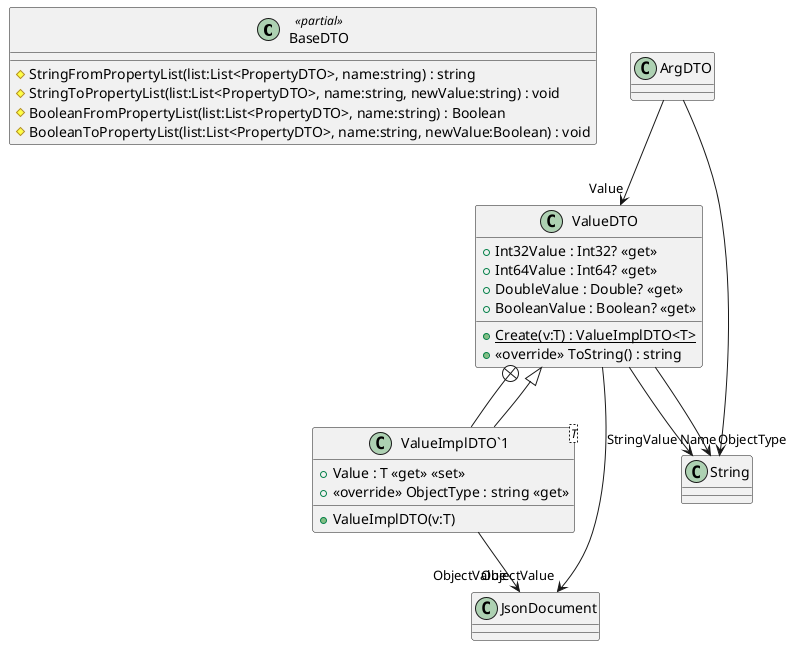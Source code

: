 @startuml
class BaseDTO <<partial>> {
    # StringFromPropertyList(list:List<PropertyDTO>, name:string) : string
    # StringToPropertyList(list:List<PropertyDTO>, name:string, newValue:string) : void
    # BooleanFromPropertyList(list:List<PropertyDTO>, name:string) : Boolean
    # BooleanToPropertyList(list:List<PropertyDTO>, name:string, newValue:Boolean) : void
}
class ValueDTO {
    + {static} Create(v:T) : ValueImplDTO<T>
    + Int32Value : Int32? <<get>>
    + Int64Value : Int64? <<get>>
    + DoubleValue : Double? <<get>>
    + BooleanValue : Boolean? <<get>>
    + <<override>> ToString() : string
}
class ArgDTO {
}
class "ValueImplDTO`1"<T> {
    + ValueImplDTO(v:T)
    + Value : T <<get>> <<set>>
    + <<override>> ObjectType : string <<get>>
}
ValueDTO --> "StringValue" String
ValueDTO --> "ObjectType" String
ValueDTO --> "ObjectValue" JsonDocument
ArgDTO --> "Name" String
ArgDTO --> "Value" ValueDTO
ValueDTO +-- "ValueImplDTO`1"
ValueDTO <|-- "ValueImplDTO`1"
"ValueImplDTO`1" --> "ObjectValue" JsonDocument
@enduml
